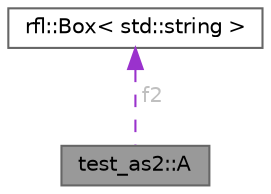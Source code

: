 digraph "test_as2::A"
{
 // LATEX_PDF_SIZE
  bgcolor="transparent";
  edge [fontname=Helvetica,fontsize=10,labelfontname=Helvetica,labelfontsize=10];
  node [fontname=Helvetica,fontsize=10,shape=box,height=0.2,width=0.4];
  Node1 [id="Node000001",label="test_as2::A",height=0.2,width=0.4,color="gray40", fillcolor="grey60", style="filled", fontcolor="black",tooltip=" "];
  Node2 -> Node1 [id="edge1_Node000001_Node000002",dir="back",color="darkorchid3",style="dashed",tooltip=" ",label=" f2",fontcolor="grey" ];
  Node2 [id="Node000002",label="rfl::Box\< std::string \>",height=0.2,width=0.4,color="gray40", fillcolor="white", style="filled",URL="$classrfl_1_1_box.html",tooltip=" "];
}
